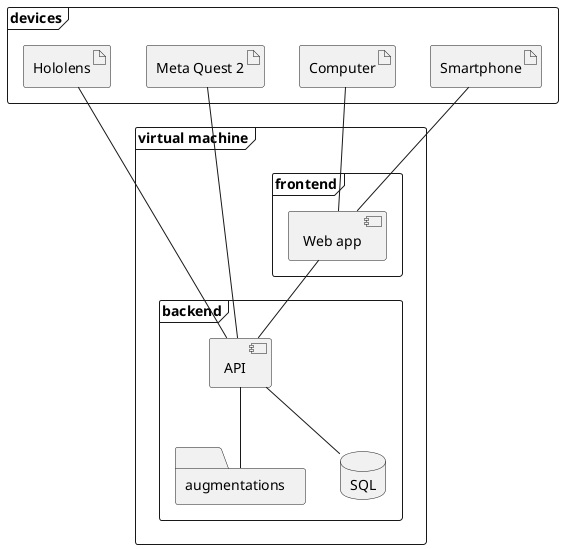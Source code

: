 @startuml
frame devices {
    artifact AR[
        Hololens
    ]
    artifact VR [
        Meta Quest 2
    ]
    artifact Smartphone
    artifact Computer
}

frame "virtual machine" {
    frame frontend {
        component webApp [
            Web app
        ]
    }
    frame backend {
        component API
        folder augmentations
        database SQL
    }
}

Smartphone -- webApp
Computer -- webApp
webApp -- API
API -- augmentations
API -- SQL
AR -- API
VR -- API
@enduml